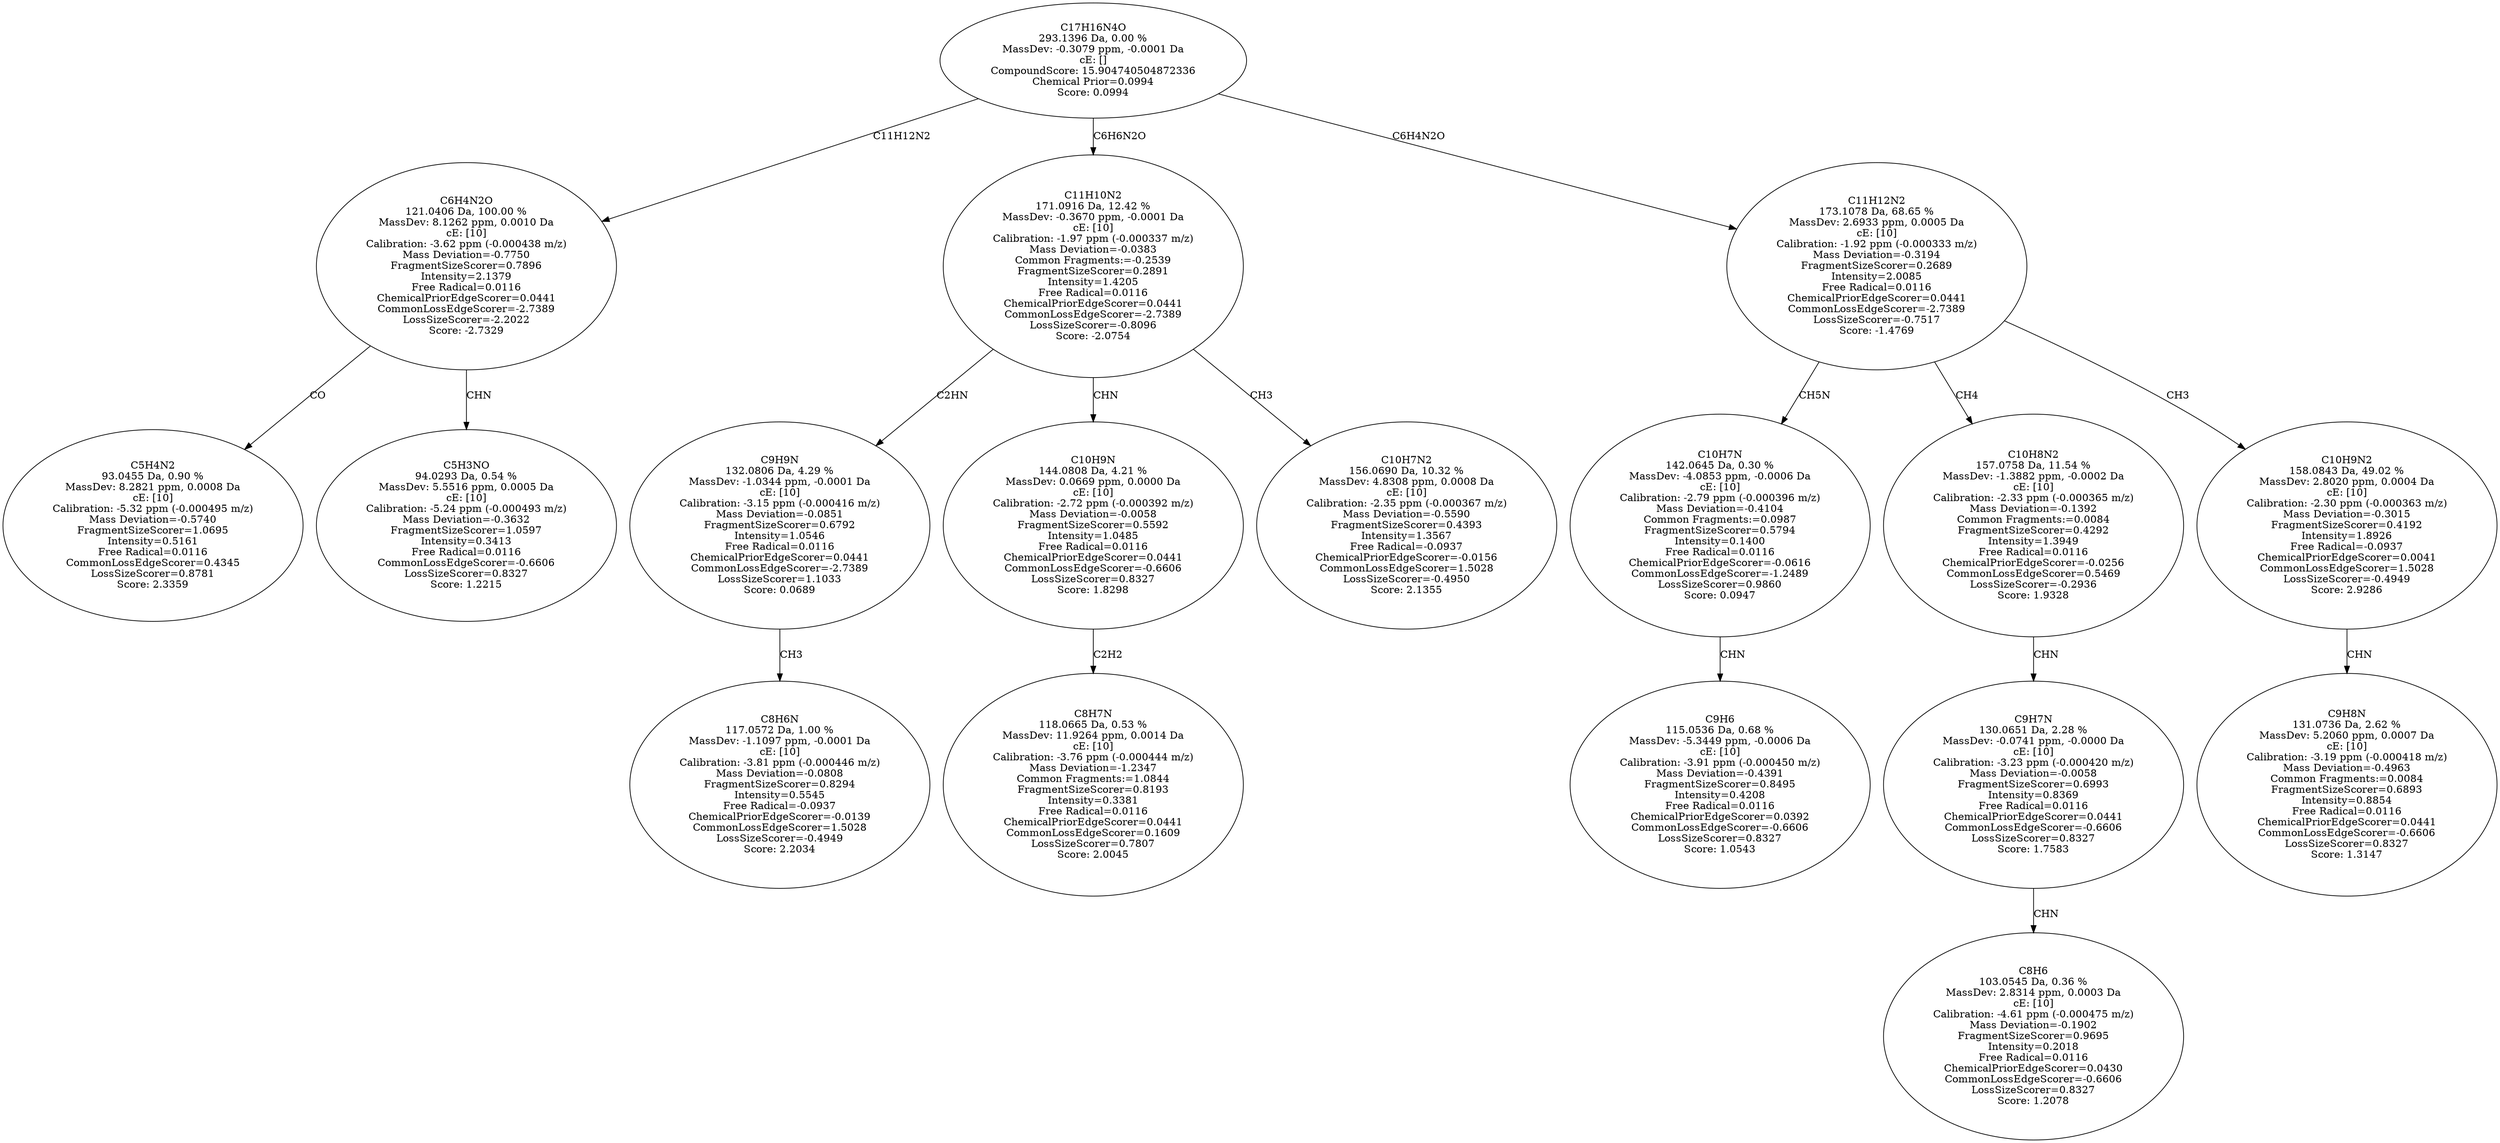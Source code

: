 strict digraph {
v1 [label="C5H4N2\n93.0455 Da, 0.90 %\nMassDev: 8.2821 ppm, 0.0008 Da\ncE: [10]\nCalibration: -5.32 ppm (-0.000495 m/z)\nMass Deviation=-0.5740\nFragmentSizeScorer=1.0695\nIntensity=0.5161\nFree Radical=0.0116\nCommonLossEdgeScorer=0.4345\nLossSizeScorer=0.8781\nScore: 2.3359"];
v2 [label="C5H3NO\n94.0293 Da, 0.54 %\nMassDev: 5.5516 ppm, 0.0005 Da\ncE: [10]\nCalibration: -5.24 ppm (-0.000493 m/z)\nMass Deviation=-0.3632\nFragmentSizeScorer=1.0597\nIntensity=0.3413\nFree Radical=0.0116\nCommonLossEdgeScorer=-0.6606\nLossSizeScorer=0.8327\nScore: 1.2215"];
v3 [label="C6H4N2O\n121.0406 Da, 100.00 %\nMassDev: 8.1262 ppm, 0.0010 Da\ncE: [10]\nCalibration: -3.62 ppm (-0.000438 m/z)\nMass Deviation=-0.7750\nFragmentSizeScorer=0.7896\nIntensity=2.1379\nFree Radical=0.0116\nChemicalPriorEdgeScorer=0.0441\nCommonLossEdgeScorer=-2.7389\nLossSizeScorer=-2.2022\nScore: -2.7329"];
v4 [label="C8H6N\n117.0572 Da, 1.00 %\nMassDev: -1.1097 ppm, -0.0001 Da\ncE: [10]\nCalibration: -3.81 ppm (-0.000446 m/z)\nMass Deviation=-0.0808\nFragmentSizeScorer=0.8294\nIntensity=0.5545\nFree Radical=-0.0937\nChemicalPriorEdgeScorer=-0.0139\nCommonLossEdgeScorer=1.5028\nLossSizeScorer=-0.4949\nScore: 2.2034"];
v5 [label="C9H9N\n132.0806 Da, 4.29 %\nMassDev: -1.0344 ppm, -0.0001 Da\ncE: [10]\nCalibration: -3.15 ppm (-0.000416 m/z)\nMass Deviation=-0.0851\nFragmentSizeScorer=0.6792\nIntensity=1.0546\nFree Radical=0.0116\nChemicalPriorEdgeScorer=0.0441\nCommonLossEdgeScorer=-2.7389\nLossSizeScorer=1.1033\nScore: 0.0689"];
v6 [label="C8H7N\n118.0665 Da, 0.53 %\nMassDev: 11.9264 ppm, 0.0014 Da\ncE: [10]\nCalibration: -3.76 ppm (-0.000444 m/z)\nMass Deviation=-1.2347\nCommon Fragments:=1.0844\nFragmentSizeScorer=0.8193\nIntensity=0.3381\nFree Radical=0.0116\nChemicalPriorEdgeScorer=0.0441\nCommonLossEdgeScorer=0.1609\nLossSizeScorer=0.7807\nScore: 2.0045"];
v7 [label="C10H9N\n144.0808 Da, 4.21 %\nMassDev: 0.0669 ppm, 0.0000 Da\ncE: [10]\nCalibration: -2.72 ppm (-0.000392 m/z)\nMass Deviation=-0.0058\nFragmentSizeScorer=0.5592\nIntensity=1.0485\nFree Radical=0.0116\nChemicalPriorEdgeScorer=0.0441\nCommonLossEdgeScorer=-0.6606\nLossSizeScorer=0.8327\nScore: 1.8298"];
v8 [label="C10H7N2\n156.0690 Da, 10.32 %\nMassDev: 4.8308 ppm, 0.0008 Da\ncE: [10]\nCalibration: -2.35 ppm (-0.000367 m/z)\nMass Deviation=-0.5590\nFragmentSizeScorer=0.4393\nIntensity=1.3567\nFree Radical=-0.0937\nChemicalPriorEdgeScorer=-0.0156\nCommonLossEdgeScorer=1.5028\nLossSizeScorer=-0.4950\nScore: 2.1355"];
v9 [label="C11H10N2\n171.0916 Da, 12.42 %\nMassDev: -0.3670 ppm, -0.0001 Da\ncE: [10]\nCalibration: -1.97 ppm (-0.000337 m/z)\nMass Deviation=-0.0383\nCommon Fragments:=-0.2539\nFragmentSizeScorer=0.2891\nIntensity=1.4205\nFree Radical=0.0116\nChemicalPriorEdgeScorer=0.0441\nCommonLossEdgeScorer=-2.7389\nLossSizeScorer=-0.8096\nScore: -2.0754"];
v10 [label="C9H6\n115.0536 Da, 0.68 %\nMassDev: -5.3449 ppm, -0.0006 Da\ncE: [10]\nCalibration: -3.91 ppm (-0.000450 m/z)\nMass Deviation=-0.4391\nFragmentSizeScorer=0.8495\nIntensity=0.4208\nFree Radical=0.0116\nChemicalPriorEdgeScorer=0.0392\nCommonLossEdgeScorer=-0.6606\nLossSizeScorer=0.8327\nScore: 1.0543"];
v11 [label="C10H7N\n142.0645 Da, 0.30 %\nMassDev: -4.0853 ppm, -0.0006 Da\ncE: [10]\nCalibration: -2.79 ppm (-0.000396 m/z)\nMass Deviation=-0.4104\nCommon Fragments:=0.0987\nFragmentSizeScorer=0.5794\nIntensity=0.1400\nFree Radical=0.0116\nChemicalPriorEdgeScorer=-0.0616\nCommonLossEdgeScorer=-1.2489\nLossSizeScorer=0.9860\nScore: 0.0947"];
v12 [label="C8H6\n103.0545 Da, 0.36 %\nMassDev: 2.8314 ppm, 0.0003 Da\ncE: [10]\nCalibration: -4.61 ppm (-0.000475 m/z)\nMass Deviation=-0.1902\nFragmentSizeScorer=0.9695\nIntensity=0.2018\nFree Radical=0.0116\nChemicalPriorEdgeScorer=0.0430\nCommonLossEdgeScorer=-0.6606\nLossSizeScorer=0.8327\nScore: 1.2078"];
v13 [label="C9H7N\n130.0651 Da, 2.28 %\nMassDev: -0.0741 ppm, -0.0000 Da\ncE: [10]\nCalibration: -3.23 ppm (-0.000420 m/z)\nMass Deviation=-0.0058\nFragmentSizeScorer=0.6993\nIntensity=0.8369\nFree Radical=0.0116\nChemicalPriorEdgeScorer=0.0441\nCommonLossEdgeScorer=-0.6606\nLossSizeScorer=0.8327\nScore: 1.7583"];
v14 [label="C10H8N2\n157.0758 Da, 11.54 %\nMassDev: -1.3882 ppm, -0.0002 Da\ncE: [10]\nCalibration: -2.33 ppm (-0.000365 m/z)\nMass Deviation=-0.1392\nCommon Fragments:=0.0084\nFragmentSizeScorer=0.4292\nIntensity=1.3949\nFree Radical=0.0116\nChemicalPriorEdgeScorer=-0.0256\nCommonLossEdgeScorer=0.5469\nLossSizeScorer=-0.2936\nScore: 1.9328"];
v15 [label="C9H8N\n131.0736 Da, 2.62 %\nMassDev: 5.2060 ppm, 0.0007 Da\ncE: [10]\nCalibration: -3.19 ppm (-0.000418 m/z)\nMass Deviation=-0.4963\nCommon Fragments:=0.0084\nFragmentSizeScorer=0.6893\nIntensity=0.8854\nFree Radical=0.0116\nChemicalPriorEdgeScorer=0.0441\nCommonLossEdgeScorer=-0.6606\nLossSizeScorer=0.8327\nScore: 1.3147"];
v16 [label="C10H9N2\n158.0843 Da, 49.02 %\nMassDev: 2.8020 ppm, 0.0004 Da\ncE: [10]\nCalibration: -2.30 ppm (-0.000363 m/z)\nMass Deviation=-0.3015\nFragmentSizeScorer=0.4192\nIntensity=1.8926\nFree Radical=-0.0937\nChemicalPriorEdgeScorer=0.0041\nCommonLossEdgeScorer=1.5028\nLossSizeScorer=-0.4949\nScore: 2.9286"];
v17 [label="C11H12N2\n173.1078 Da, 68.65 %\nMassDev: 2.6933 ppm, 0.0005 Da\ncE: [10]\nCalibration: -1.92 ppm (-0.000333 m/z)\nMass Deviation=-0.3194\nFragmentSizeScorer=0.2689\nIntensity=2.0085\nFree Radical=0.0116\nChemicalPriorEdgeScorer=0.0441\nCommonLossEdgeScorer=-2.7389\nLossSizeScorer=-0.7517\nScore: -1.4769"];
v18 [label="C17H16N4O\n293.1396 Da, 0.00 %\nMassDev: -0.3079 ppm, -0.0001 Da\ncE: []\nCompoundScore: 15.904740504872336\nChemical Prior=0.0994\nScore: 0.0994"];
v3 -> v1 [label="CO"];
v3 -> v2 [label="CHN"];
v18 -> v3 [label="C11H12N2"];
v5 -> v4 [label="CH3"];
v9 -> v5 [label="C2HN"];
v7 -> v6 [label="C2H2"];
v9 -> v7 [label="CHN"];
v9 -> v8 [label="CH3"];
v18 -> v9 [label="C6H6N2O"];
v11 -> v10 [label="CHN"];
v17 -> v11 [label="CH5N"];
v13 -> v12 [label="CHN"];
v14 -> v13 [label="CHN"];
v17 -> v14 [label="CH4"];
v16 -> v15 [label="CHN"];
v17 -> v16 [label="CH3"];
v18 -> v17 [label="C6H4N2O"];
}